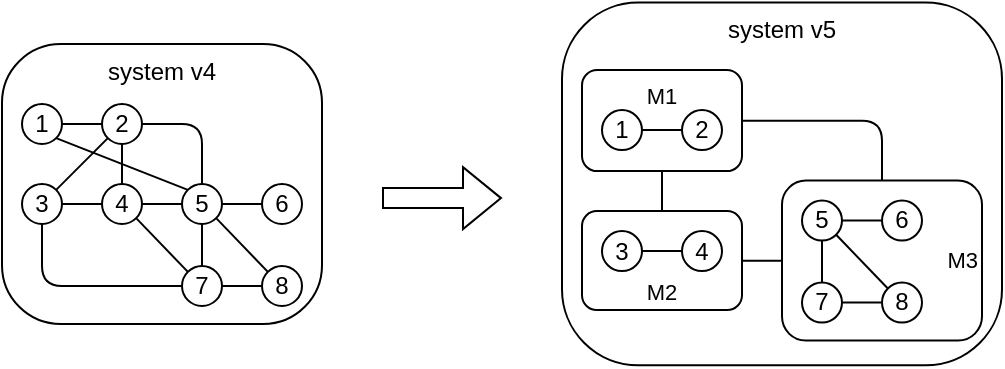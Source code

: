 <mxfile version="28.0.6">
  <diagram name="Seite-1" id="hcaG8pIky56IJ6p-k1hJ">
    <mxGraphModel dx="623" dy="2808" grid="1" gridSize="10" guides="1" tooltips="1" connect="1" arrows="1" fold="1" page="1" pageScale="1" pageWidth="827" pageHeight="1169" math="0" shadow="0">
      <root>
        <mxCell id="0" />
        <mxCell id="1" parent="0" />
        <mxCell id="GNJ3JSqXb4C92IdO4Sq5-56" style="edgeStyle=orthogonalEdgeStyle;shape=connector;curved=0;rounded=1;orthogonalLoop=1;jettySize=auto;html=1;entryX=0;entryY=0.5;entryDx=0;entryDy=0;strokeColor=default;align=center;verticalAlign=middle;fontFamily=Helvetica;fontSize=11;fontColor=default;labelBackgroundColor=default;endArrow=none;endFill=0;" parent="1" source="GNJ3JSqXb4C92IdO4Sq5-48" target="GNJ3JSqXb4C92IdO4Sq5-47" edge="1">
          <mxGeometry relative="1" as="geometry" />
        </mxCell>
        <mxCell id="GNJ3JSqXb4C92IdO4Sq5-48" value="M2" style="rounded=1;whiteSpace=wrap;html=1;fontFamily=Helvetica;fontSize=11;fontColor=default;labelBackgroundColor=default;verticalAlign=bottom;" parent="1" vertex="1">
          <mxGeometry x="480" y="-1946.44" width="80" height="49.5" as="geometry" />
        </mxCell>
        <mxCell id="GNJ3JSqXb4C92IdO4Sq5-47" value="M3" style="rounded=1;whiteSpace=wrap;html=1;fontFamily=Helvetica;fontSize=11;fontColor=default;labelBackgroundColor=default;align=right;" parent="1" vertex="1">
          <mxGeometry x="580" y="-1961.69" width="100" height="80" as="geometry" />
        </mxCell>
        <mxCell id="GNJ3JSqXb4C92IdO4Sq5-50" style="edgeStyle=orthogonalEdgeStyle;shape=connector;curved=0;rounded=1;orthogonalLoop=1;jettySize=auto;html=1;exitX=0.5;exitY=1;exitDx=0;exitDy=0;entryX=0.5;entryY=0;entryDx=0;entryDy=0;strokeColor=default;align=center;verticalAlign=middle;fontFamily=Helvetica;fontSize=11;fontColor=default;labelBackgroundColor=default;endArrow=none;endFill=0;" parent="1" source="GNJ3JSqXb4C92IdO4Sq5-46" target="GNJ3JSqXb4C92IdO4Sq5-48" edge="1">
          <mxGeometry relative="1" as="geometry" />
        </mxCell>
        <mxCell id="GNJ3JSqXb4C92IdO4Sq5-60" style="edgeStyle=orthogonalEdgeStyle;shape=connector;curved=0;rounded=1;orthogonalLoop=1;jettySize=auto;html=1;entryX=0.5;entryY=0;entryDx=0;entryDy=0;strokeColor=default;align=center;verticalAlign=middle;fontFamily=Helvetica;fontSize=11;fontColor=default;labelBackgroundColor=default;endArrow=none;endFill=0;" parent="1" source="GNJ3JSqXb4C92IdO4Sq5-46" target="GNJ3JSqXb4C92IdO4Sq5-47" edge="1">
          <mxGeometry relative="1" as="geometry" />
        </mxCell>
        <mxCell id="GNJ3JSqXb4C92IdO4Sq5-46" value="M1" style="rounded=1;whiteSpace=wrap;html=1;fontFamily=Helvetica;fontSize=11;fontColor=default;labelBackgroundColor=default;verticalAlign=top;" parent="1" vertex="1">
          <mxGeometry x="480" y="-2016.94" width="80" height="50.5" as="geometry" />
        </mxCell>
        <mxCell id="GNJ3JSqXb4C92IdO4Sq5-1" style="edgeStyle=orthogonalEdgeStyle;rounded=1;orthogonalLoop=1;jettySize=auto;html=1;exitX=1;exitY=0.5;exitDx=0;exitDy=0;entryX=0;entryY=0.5;entryDx=0;entryDy=0;curved=0;endArrow=none;startFill=0;" parent="1" source="GNJ3JSqXb4C92IdO4Sq5-2" target="GNJ3JSqXb4C92IdO4Sq5-6" edge="1">
          <mxGeometry relative="1" as="geometry" />
        </mxCell>
        <mxCell id="GNJ3JSqXb4C92IdO4Sq5-2" value="1" style="ellipse;whiteSpace=wrap;html=1;aspect=fixed;shadow=0;" parent="1" vertex="1">
          <mxGeometry x="200" y="-2000" width="20" height="20" as="geometry" />
        </mxCell>
        <mxCell id="GNJ3JSqXb4C92IdO4Sq5-3" style="edgeStyle=orthogonalEdgeStyle;shape=connector;curved=0;rounded=1;orthogonalLoop=1;jettySize=auto;html=1;exitX=0.5;exitY=1;exitDx=0;exitDy=0;entryX=0.5;entryY=0;entryDx=0;entryDy=0;strokeColor=default;align=center;verticalAlign=middle;fontFamily=Helvetica;fontSize=11;fontColor=default;labelBackgroundColor=default;startFill=0;endArrow=none;" parent="1" source="GNJ3JSqXb4C92IdO4Sq5-6" target="GNJ3JSqXb4C92IdO4Sq5-10" edge="1">
          <mxGeometry relative="1" as="geometry" />
        </mxCell>
        <mxCell id="GNJ3JSqXb4C92IdO4Sq5-4" style="shape=connector;rounded=0;orthogonalLoop=1;jettySize=auto;html=1;exitX=0;exitY=1;exitDx=0;exitDy=0;entryX=1;entryY=0;entryDx=0;entryDy=0;strokeColor=default;align=center;verticalAlign=middle;fontFamily=Helvetica;fontSize=11;fontColor=default;labelBackgroundColor=default;startFill=0;endArrow=none;" parent="1" source="GNJ3JSqXb4C92IdO4Sq5-6" target="GNJ3JSqXb4C92IdO4Sq5-8" edge="1">
          <mxGeometry relative="1" as="geometry" />
        </mxCell>
        <mxCell id="GNJ3JSqXb4C92IdO4Sq5-5" style="edgeStyle=orthogonalEdgeStyle;shape=connector;curved=0;rounded=1;orthogonalLoop=1;jettySize=auto;html=1;exitX=1;exitY=0.5;exitDx=0;exitDy=0;entryX=0.5;entryY=0;entryDx=0;entryDy=0;strokeColor=default;align=center;verticalAlign=middle;fontFamily=Helvetica;fontSize=11;fontColor=default;labelBackgroundColor=default;startFill=0;endArrow=none;" parent="1" source="GNJ3JSqXb4C92IdO4Sq5-6" target="GNJ3JSqXb4C92IdO4Sq5-12" edge="1">
          <mxGeometry relative="1" as="geometry" />
        </mxCell>
        <mxCell id="GNJ3JSqXb4C92IdO4Sq5-6" value="2" style="ellipse;whiteSpace=wrap;html=1;aspect=fixed;shadow=0;" parent="1" vertex="1">
          <mxGeometry x="240" y="-2000" width="20" height="20" as="geometry" />
        </mxCell>
        <mxCell id="GNJ3JSqXb4C92IdO4Sq5-7" style="edgeStyle=orthogonalEdgeStyle;shape=connector;curved=0;rounded=1;orthogonalLoop=1;jettySize=auto;html=1;exitX=1;exitY=0.5;exitDx=0;exitDy=0;entryX=0;entryY=0.5;entryDx=0;entryDy=0;strokeColor=default;align=center;verticalAlign=middle;fontFamily=Helvetica;fontSize=11;fontColor=default;labelBackgroundColor=default;startFill=0;endArrow=none;" parent="1" source="GNJ3JSqXb4C92IdO4Sq5-8" target="GNJ3JSqXb4C92IdO4Sq5-10" edge="1">
          <mxGeometry relative="1" as="geometry" />
        </mxCell>
        <mxCell id="GNJ3JSqXb4C92IdO4Sq5-8" value="3" style="ellipse;whiteSpace=wrap;html=1;aspect=fixed;shadow=0;" parent="1" vertex="1">
          <mxGeometry x="200" y="-1960" width="20" height="20" as="geometry" />
        </mxCell>
        <mxCell id="GNJ3JSqXb4C92IdO4Sq5-9" style="edgeStyle=orthogonalEdgeStyle;shape=connector;curved=0;rounded=1;orthogonalLoop=1;jettySize=auto;html=1;exitX=1;exitY=0.5;exitDx=0;exitDy=0;entryX=0;entryY=0.5;entryDx=0;entryDy=0;strokeColor=default;align=center;verticalAlign=middle;fontFamily=Helvetica;fontSize=11;fontColor=default;labelBackgroundColor=default;startFill=0;endArrow=none;" parent="1" source="GNJ3JSqXb4C92IdO4Sq5-10" target="GNJ3JSqXb4C92IdO4Sq5-12" edge="1">
          <mxGeometry relative="1" as="geometry" />
        </mxCell>
        <mxCell id="GNJ3JSqXb4C92IdO4Sq5-10" value="4" style="ellipse;whiteSpace=wrap;html=1;aspect=fixed;shadow=0;" parent="1" vertex="1">
          <mxGeometry x="240" y="-1960" width="20" height="20" as="geometry" />
        </mxCell>
        <mxCell id="GNJ3JSqXb4C92IdO4Sq5-11" style="shape=connector;rounded=1;orthogonalLoop=1;jettySize=auto;html=1;exitX=0;exitY=0;exitDx=0;exitDy=0;entryX=1;entryY=1;entryDx=0;entryDy=0;strokeColor=default;align=center;verticalAlign=middle;fontFamily=Helvetica;fontSize=11;fontColor=default;labelBackgroundColor=default;startFill=0;endArrow=none;" parent="1" source="GNJ3JSqXb4C92IdO4Sq5-12" target="GNJ3JSqXb4C92IdO4Sq5-2" edge="1">
          <mxGeometry relative="1" as="geometry" />
        </mxCell>
        <mxCell id="GNJ3JSqXb4C92IdO4Sq5-17" style="edgeStyle=orthogonalEdgeStyle;shape=connector;curved=0;rounded=1;orthogonalLoop=1;jettySize=auto;html=1;exitX=0.5;exitY=1;exitDx=0;exitDy=0;entryX=0.5;entryY=0;entryDx=0;entryDy=0;strokeColor=default;align=center;verticalAlign=middle;fontFamily=Helvetica;fontSize=11;fontColor=default;labelBackgroundColor=default;endArrow=none;endFill=0;" parent="1" source="GNJ3JSqXb4C92IdO4Sq5-12" target="GNJ3JSqXb4C92IdO4Sq5-15" edge="1">
          <mxGeometry relative="1" as="geometry" />
        </mxCell>
        <mxCell id="GNJ3JSqXb4C92IdO4Sq5-21" style="edgeStyle=orthogonalEdgeStyle;shape=connector;curved=0;rounded=1;orthogonalLoop=1;jettySize=auto;html=1;exitX=1;exitY=0.5;exitDx=0;exitDy=0;entryX=0;entryY=0.5;entryDx=0;entryDy=0;strokeColor=default;align=center;verticalAlign=middle;fontFamily=Helvetica;fontSize=11;fontColor=default;labelBackgroundColor=default;endArrow=none;endFill=0;" parent="1" source="GNJ3JSqXb4C92IdO4Sq5-12" target="GNJ3JSqXb4C92IdO4Sq5-13" edge="1">
          <mxGeometry relative="1" as="geometry" />
        </mxCell>
        <mxCell id="GNJ3JSqXb4C92IdO4Sq5-12" value="5" style="ellipse;whiteSpace=wrap;html=1;aspect=fixed;shadow=0;" parent="1" vertex="1">
          <mxGeometry x="280" y="-1960" width="20" height="20" as="geometry" />
        </mxCell>
        <mxCell id="GNJ3JSqXb4C92IdO4Sq5-13" value="6" style="ellipse;whiteSpace=wrap;html=1;aspect=fixed;shadow=0;" parent="1" vertex="1">
          <mxGeometry x="320" y="-1960" width="20" height="20" as="geometry" />
        </mxCell>
        <mxCell id="GNJ3JSqXb4C92IdO4Sq5-14" value="8" style="ellipse;whiteSpace=wrap;html=1;aspect=fixed;shadow=0;" parent="1" vertex="1">
          <mxGeometry x="320" y="-1919" width="20" height="20" as="geometry" />
        </mxCell>
        <mxCell id="GNJ3JSqXb4C92IdO4Sq5-16" style="edgeStyle=orthogonalEdgeStyle;rounded=1;orthogonalLoop=1;jettySize=auto;html=1;entryX=0.5;entryY=1;entryDx=0;entryDy=0;endArrow=none;endFill=0;curved=0;" parent="1" source="GNJ3JSqXb4C92IdO4Sq5-15" target="GNJ3JSqXb4C92IdO4Sq5-8" edge="1">
          <mxGeometry relative="1" as="geometry" />
        </mxCell>
        <mxCell id="GNJ3JSqXb4C92IdO4Sq5-23" style="edgeStyle=orthogonalEdgeStyle;shape=connector;curved=0;rounded=1;orthogonalLoop=1;jettySize=auto;html=1;exitX=1;exitY=0.5;exitDx=0;exitDy=0;entryX=0;entryY=0.5;entryDx=0;entryDy=0;strokeColor=default;align=center;verticalAlign=middle;fontFamily=Helvetica;fontSize=11;fontColor=default;labelBackgroundColor=default;endArrow=none;endFill=0;" parent="1" source="GNJ3JSqXb4C92IdO4Sq5-15" target="GNJ3JSqXb4C92IdO4Sq5-14" edge="1">
          <mxGeometry relative="1" as="geometry" />
        </mxCell>
        <mxCell id="GNJ3JSqXb4C92IdO4Sq5-15" value="7" style="ellipse;whiteSpace=wrap;html=1;aspect=fixed;shadow=0;" parent="1" vertex="1">
          <mxGeometry x="280" y="-1919" width="20" height="20" as="geometry" />
        </mxCell>
        <mxCell id="GNJ3JSqXb4C92IdO4Sq5-20" style="shape=connector;rounded=1;orthogonalLoop=1;jettySize=auto;html=1;exitX=0;exitY=0;exitDx=0;exitDy=0;entryX=1;entryY=1;entryDx=0;entryDy=0;strokeColor=default;align=center;verticalAlign=middle;fontFamily=Helvetica;fontSize=11;fontColor=default;labelBackgroundColor=default;startFill=0;endArrow=none;" parent="1" source="GNJ3JSqXb4C92IdO4Sq5-14" target="GNJ3JSqXb4C92IdO4Sq5-12" edge="1">
          <mxGeometry relative="1" as="geometry">
            <mxPoint x="366" y="-1973" as="sourcePoint" />
            <mxPoint x="300" y="-1999" as="targetPoint" />
          </mxGeometry>
        </mxCell>
        <mxCell id="GNJ3JSqXb4C92IdO4Sq5-22" style="shape=connector;rounded=1;orthogonalLoop=1;jettySize=auto;html=1;exitX=0;exitY=0;exitDx=0;exitDy=0;entryX=1;entryY=1;entryDx=0;entryDy=0;strokeColor=default;align=center;verticalAlign=middle;fontFamily=Helvetica;fontSize=11;fontColor=default;labelBackgroundColor=default;startFill=0;endArrow=none;" parent="1" source="GNJ3JSqXb4C92IdO4Sq5-15" target="GNJ3JSqXb4C92IdO4Sq5-10" edge="1">
          <mxGeometry relative="1" as="geometry">
            <mxPoint x="346" y="-1872" as="sourcePoint" />
            <mxPoint x="320" y="-1899" as="targetPoint" />
          </mxGeometry>
        </mxCell>
        <mxCell id="GNJ3JSqXb4C92IdO4Sq5-49" style="edgeStyle=orthogonalEdgeStyle;shape=connector;curved=0;rounded=1;orthogonalLoop=1;jettySize=auto;html=1;exitX=1;exitY=0.5;exitDx=0;exitDy=0;entryX=0;entryY=0.5;entryDx=0;entryDy=0;strokeColor=default;align=center;verticalAlign=middle;fontFamily=Helvetica;fontSize=11;fontColor=default;labelBackgroundColor=default;endArrow=none;endFill=0;" parent="1" source="GNJ3JSqXb4C92IdO4Sq5-25" target="GNJ3JSqXb4C92IdO4Sq5-29" edge="1">
          <mxGeometry relative="1" as="geometry" />
        </mxCell>
        <mxCell id="GNJ3JSqXb4C92IdO4Sq5-25" value="1" style="ellipse;whiteSpace=wrap;html=1;aspect=fixed;shadow=0;" parent="1" vertex="1">
          <mxGeometry x="490" y="-1996.94" width="20" height="20" as="geometry" />
        </mxCell>
        <mxCell id="GNJ3JSqXb4C92IdO4Sq5-29" value="2" style="ellipse;whiteSpace=wrap;html=1;aspect=fixed;shadow=0;" parent="1" vertex="1">
          <mxGeometry x="530" y="-1996.94" width="20" height="20" as="geometry" />
        </mxCell>
        <mxCell id="GNJ3JSqXb4C92IdO4Sq5-51" style="edgeStyle=orthogonalEdgeStyle;shape=connector;curved=0;rounded=1;orthogonalLoop=1;jettySize=auto;html=1;exitX=1;exitY=0.5;exitDx=0;exitDy=0;entryX=0;entryY=0.5;entryDx=0;entryDy=0;strokeColor=default;align=center;verticalAlign=middle;fontFamily=Helvetica;fontSize=11;fontColor=default;labelBackgroundColor=default;endArrow=none;endFill=0;" parent="1" source="GNJ3JSqXb4C92IdO4Sq5-31" target="GNJ3JSqXb4C92IdO4Sq5-33" edge="1">
          <mxGeometry relative="1" as="geometry" />
        </mxCell>
        <mxCell id="GNJ3JSqXb4C92IdO4Sq5-31" value="3" style="ellipse;whiteSpace=wrap;html=1;aspect=fixed;shadow=0;" parent="1" vertex="1">
          <mxGeometry x="490" y="-1936.44" width="20" height="20" as="geometry" />
        </mxCell>
        <mxCell id="GNJ3JSqXb4C92IdO4Sq5-33" value="4" style="ellipse;whiteSpace=wrap;html=1;aspect=fixed;shadow=0;" parent="1" vertex="1">
          <mxGeometry x="530" y="-1936.44" width="20" height="20" as="geometry" />
        </mxCell>
        <mxCell id="GNJ3JSqXb4C92IdO4Sq5-52" style="edgeStyle=orthogonalEdgeStyle;shape=connector;curved=0;rounded=1;orthogonalLoop=1;jettySize=auto;html=1;exitX=1;exitY=0.5;exitDx=0;exitDy=0;entryX=0;entryY=0.5;entryDx=0;entryDy=0;strokeColor=default;align=center;verticalAlign=middle;fontFamily=Helvetica;fontSize=11;fontColor=default;labelBackgroundColor=default;endArrow=none;endFill=0;" parent="1" source="GNJ3JSqXb4C92IdO4Sq5-37" target="GNJ3JSqXb4C92IdO4Sq5-38" edge="1">
          <mxGeometry relative="1" as="geometry" />
        </mxCell>
        <mxCell id="GNJ3JSqXb4C92IdO4Sq5-53" style="edgeStyle=orthogonalEdgeStyle;shape=connector;curved=0;rounded=1;orthogonalLoop=1;jettySize=auto;html=1;exitX=0.5;exitY=1;exitDx=0;exitDy=0;entryX=0.5;entryY=0;entryDx=0;entryDy=0;strokeColor=default;align=center;verticalAlign=middle;fontFamily=Helvetica;fontSize=11;fontColor=default;labelBackgroundColor=default;endArrow=none;endFill=0;" parent="1" source="GNJ3JSqXb4C92IdO4Sq5-37" target="GNJ3JSqXb4C92IdO4Sq5-42" edge="1">
          <mxGeometry relative="1" as="geometry" />
        </mxCell>
        <mxCell id="GNJ3JSqXb4C92IdO4Sq5-37" value="5" style="ellipse;whiteSpace=wrap;html=1;aspect=fixed;shadow=0;" parent="1" vertex="1">
          <mxGeometry x="590" y="-1951.69" width="20" height="20" as="geometry" />
        </mxCell>
        <mxCell id="GNJ3JSqXb4C92IdO4Sq5-38" value="6" style="ellipse;whiteSpace=wrap;html=1;aspect=fixed;shadow=0;" parent="1" vertex="1">
          <mxGeometry x="630" y="-1951.69" width="20" height="20" as="geometry" />
        </mxCell>
        <mxCell id="GNJ3JSqXb4C92IdO4Sq5-39" value="8" style="ellipse;whiteSpace=wrap;html=1;aspect=fixed;shadow=0;" parent="1" vertex="1">
          <mxGeometry x="630" y="-1910.69" width="20" height="20" as="geometry" />
        </mxCell>
        <mxCell id="GNJ3JSqXb4C92IdO4Sq5-57" style="edgeStyle=orthogonalEdgeStyle;shape=connector;curved=0;rounded=1;orthogonalLoop=1;jettySize=auto;html=1;exitX=1;exitY=0.5;exitDx=0;exitDy=0;entryX=0;entryY=0.5;entryDx=0;entryDy=0;strokeColor=default;align=center;verticalAlign=middle;fontFamily=Helvetica;fontSize=11;fontColor=default;labelBackgroundColor=default;endArrow=none;endFill=0;" parent="1" source="GNJ3JSqXb4C92IdO4Sq5-42" target="GNJ3JSqXb4C92IdO4Sq5-39" edge="1">
          <mxGeometry relative="1" as="geometry" />
        </mxCell>
        <mxCell id="GNJ3JSqXb4C92IdO4Sq5-42" value="7" style="ellipse;whiteSpace=wrap;html=1;aspect=fixed;shadow=0;" parent="1" vertex="1">
          <mxGeometry x="590" y="-1910.69" width="20" height="20" as="geometry" />
        </mxCell>
        <mxCell id="GNJ3JSqXb4C92IdO4Sq5-59" style="shape=connector;rounded=1;orthogonalLoop=1;jettySize=auto;html=1;exitX=0;exitY=0;exitDx=0;exitDy=0;entryX=1;entryY=1;entryDx=0;entryDy=0;strokeColor=default;align=center;verticalAlign=middle;fontFamily=Helvetica;fontSize=11;fontColor=default;labelBackgroundColor=default;startFill=0;endArrow=none;" parent="1" source="GNJ3JSqXb4C92IdO4Sq5-39" target="GNJ3JSqXb4C92IdO4Sq5-37" edge="1">
          <mxGeometry relative="1" as="geometry">
            <mxPoint x="540" y="-1854.69" as="sourcePoint" />
            <mxPoint x="514" y="-1881.69" as="targetPoint" />
          </mxGeometry>
        </mxCell>
        <mxCell id="fTy4O8aVdijDlY08XgtJ-1" value="system v4" style="rounded=1;whiteSpace=wrap;html=1;fillColor=none;verticalAlign=top;arcSize=21;" vertex="1" parent="1">
          <mxGeometry x="190" y="-2030" width="160" height="140" as="geometry" />
        </mxCell>
        <mxCell id="fTy4O8aVdijDlY08XgtJ-4" value="" style="shape=flexArrow;endArrow=classic;html=1;rounded=0;" edge="1" parent="1">
          <mxGeometry width="50" height="50" relative="1" as="geometry">
            <mxPoint x="380" y="-1952.94" as="sourcePoint" />
            <mxPoint x="440" y="-1952.94" as="targetPoint" />
          </mxGeometry>
        </mxCell>
        <mxCell id="fTy4O8aVdijDlY08XgtJ-5" value="system v5" style="rounded=1;whiteSpace=wrap;html=1;fillColor=none;verticalAlign=top;arcSize=21;" vertex="1" parent="1">
          <mxGeometry x="470" y="-2050.69" width="220" height="181.37" as="geometry" />
        </mxCell>
      </root>
    </mxGraphModel>
  </diagram>
</mxfile>
